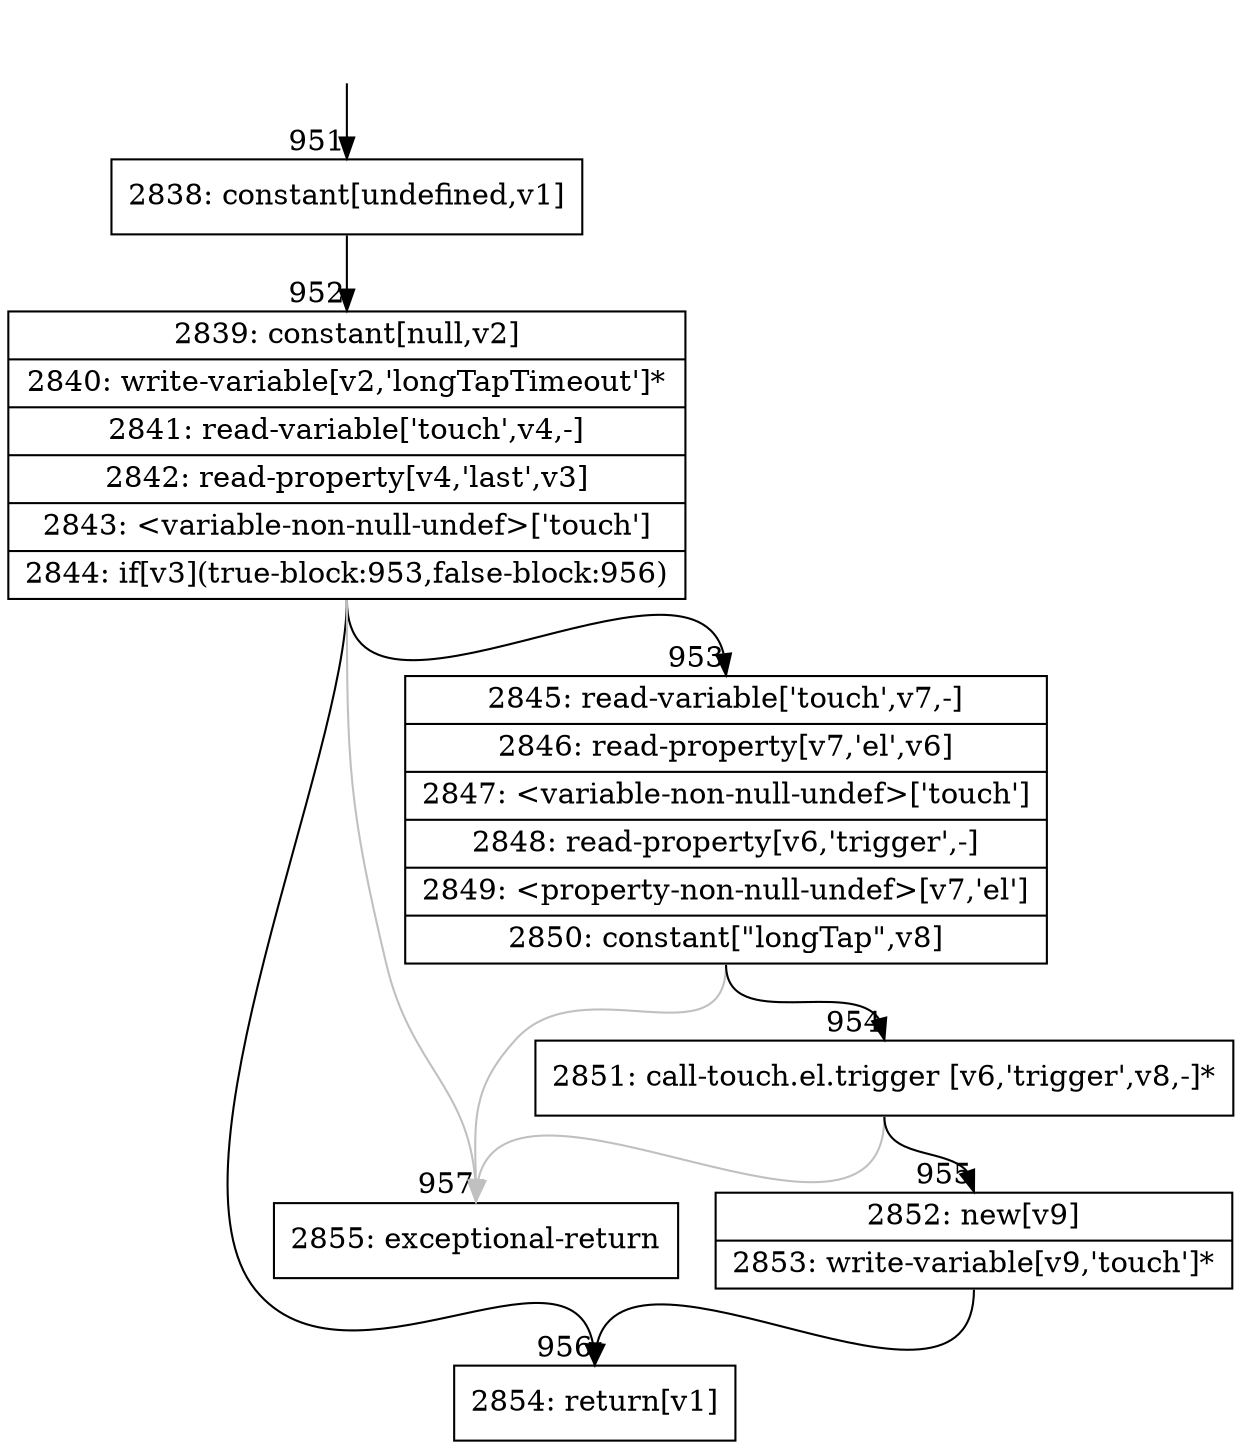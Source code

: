 digraph {
rankdir="TD"
BB_entry76[shape=none,label=""];
BB_entry76 -> BB951 [tailport=s, headport=n, headlabel="    951"]
BB951 [shape=record label="{2838: constant[undefined,v1]}" ] 
BB951 -> BB952 [tailport=s, headport=n, headlabel="      952"]
BB952 [shape=record label="{2839: constant[null,v2]|2840: write-variable[v2,'longTapTimeout']*|2841: read-variable['touch',v4,-]|2842: read-property[v4,'last',v3]|2843: \<variable-non-null-undef\>['touch']|2844: if[v3](true-block:953,false-block:956)}" ] 
BB952 -> BB953 [tailport=s, headport=n, headlabel="      953"]
BB952 -> BB956 [tailport=s, headport=n, headlabel="      956"]
BB952 -> BB957 [tailport=s, headport=n, color=gray, headlabel="      957"]
BB953 [shape=record label="{2845: read-variable['touch',v7,-]|2846: read-property[v7,'el',v6]|2847: \<variable-non-null-undef\>['touch']|2848: read-property[v6,'trigger',-]|2849: \<property-non-null-undef\>[v7,'el']|2850: constant[\"longTap\",v8]}" ] 
BB953 -> BB954 [tailport=s, headport=n, headlabel="      954"]
BB953 -> BB957 [tailport=s, headport=n, color=gray]
BB954 [shape=record label="{2851: call-touch.el.trigger [v6,'trigger',v8,-]*}" ] 
BB954 -> BB955 [tailport=s, headport=n, headlabel="      955"]
BB954 -> BB957 [tailport=s, headport=n, color=gray]
BB955 [shape=record label="{2852: new[v9]|2853: write-variable[v9,'touch']*}" ] 
BB955 -> BB956 [tailport=s, headport=n]
BB956 [shape=record label="{2854: return[v1]}" ] 
BB957 [shape=record label="{2855: exceptional-return}" ] 
//#$~ 740
}
